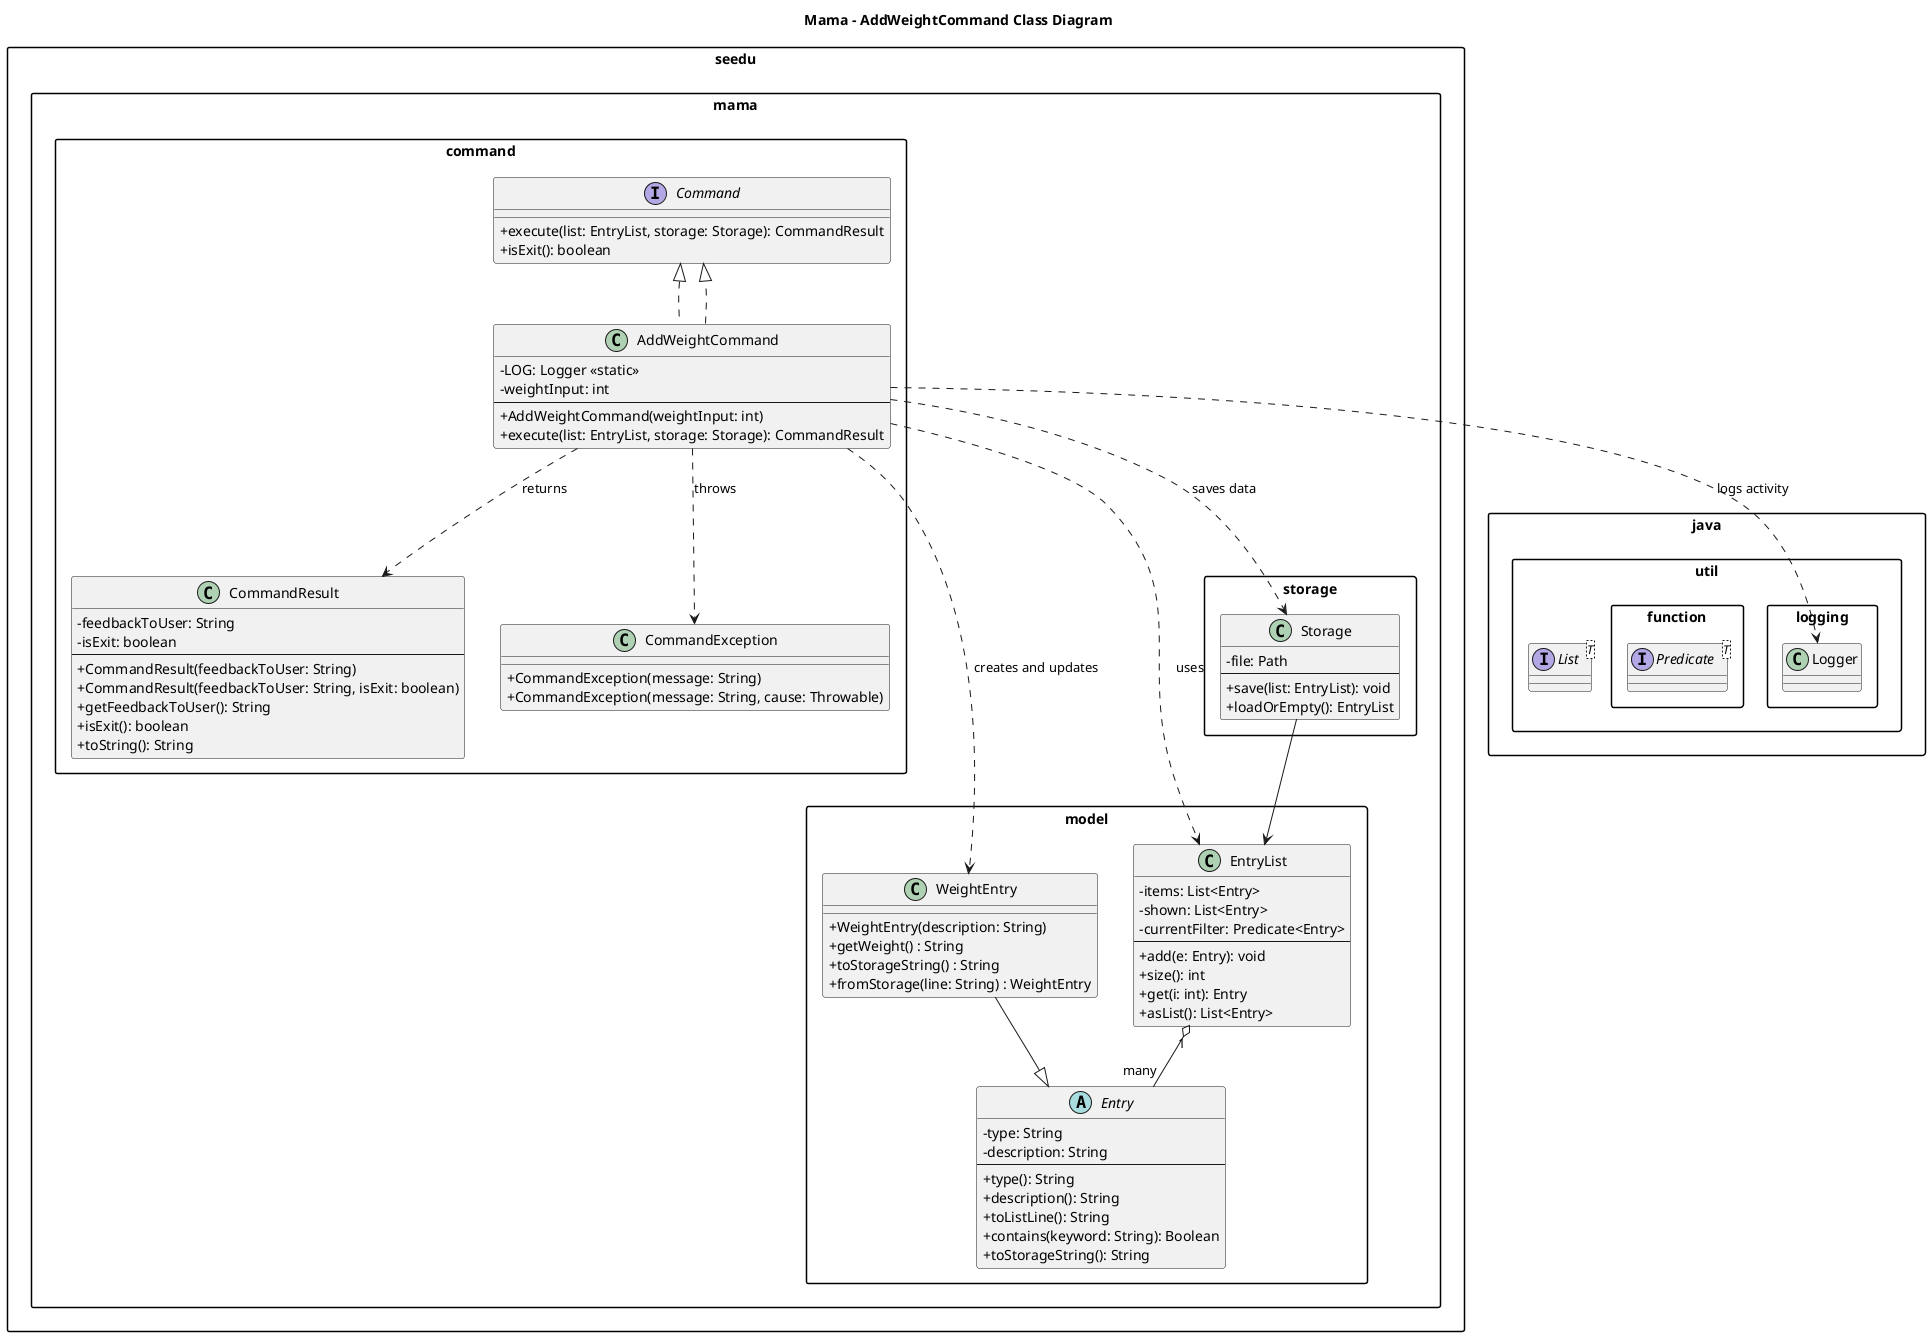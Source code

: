 @startuml
title Mama – AddWeightCommand Class Diagram

skinparam classAttributeIconSize 0
skinparam packageStyle rectangle
skinparam shadowing false

package "seedu.mama.command" {
  interface Command {
    +execute(list: EntryList, storage: Storage): CommandResult
    +isExit(): boolean
  }

  class CommandResult {
    -feedbackToUser: String
    -isExit: boolean
    --
    +CommandResult(feedbackToUser: String)
    +CommandResult(feedbackToUser: String, isExit: boolean)
    +getFeedbackToUser(): String
    +isExit(): boolean
    +toString(): String
  }

  class CommandException {
    +CommandException(message: String)
    +CommandException(message: String, cause: Throwable)
  }

  class AddWeightCommand implements Command {
    -LOG: Logger <<static>>
    -weightInput: int
    --
    +AddWeightCommand(weightInput: int)
    +execute(list: EntryList, storage: Storage): CommandResult
  }
}

package "seedu.mama.model" {
  abstract class Entry {
    -type: String
    -description: String
    --
    +type(): String
    +description(): String
    +toListLine(): String
    +contains(keyword: String): Boolean
    +toStorageString(): String
  }

  class EntryList {
    -items: List<Entry>
    -shown: List<Entry>
    -currentFilter: Predicate<Entry>
    --
    +add(e: Entry): void
    +size(): int
    +get(i: int): Entry
    +asList(): List<Entry>
  }

  class WeightEntry {
      + WeightEntry(description: String)
      + getWeight() : String
      + toStorageString() : String
      + fromStorage(line: String) : WeightEntry
  }

}

package "seedu.mama.storage" {
  class Storage {
    -file: Path
    --
    +save(list: EntryList): void
    +loadOrEmpty(): EntryList
  }
}

package "java.util.logging" {
  class Logger
}

package "java.util" {
  interface List<T>
}

package "java.util.function" {
  interface Predicate<T>
}

' ====================
' Relationships
' ====================

AddWeightCommand ..|> Command
AddWeightCommand ..> EntryList : uses
AddWeightCommand ..> Storage : saves data
AddWeightCommand ..> CommandResult : returns
AddWeightCommand ..> CommandException : throws
AddWeightCommand ..> WeightEntry : creates and updates
AddWeightCommand ..> Logger : logs activity

EntryList "1" o-- "many" Entry
WeightEntry --|> Entry
Storage --> EntryList

@enduml
